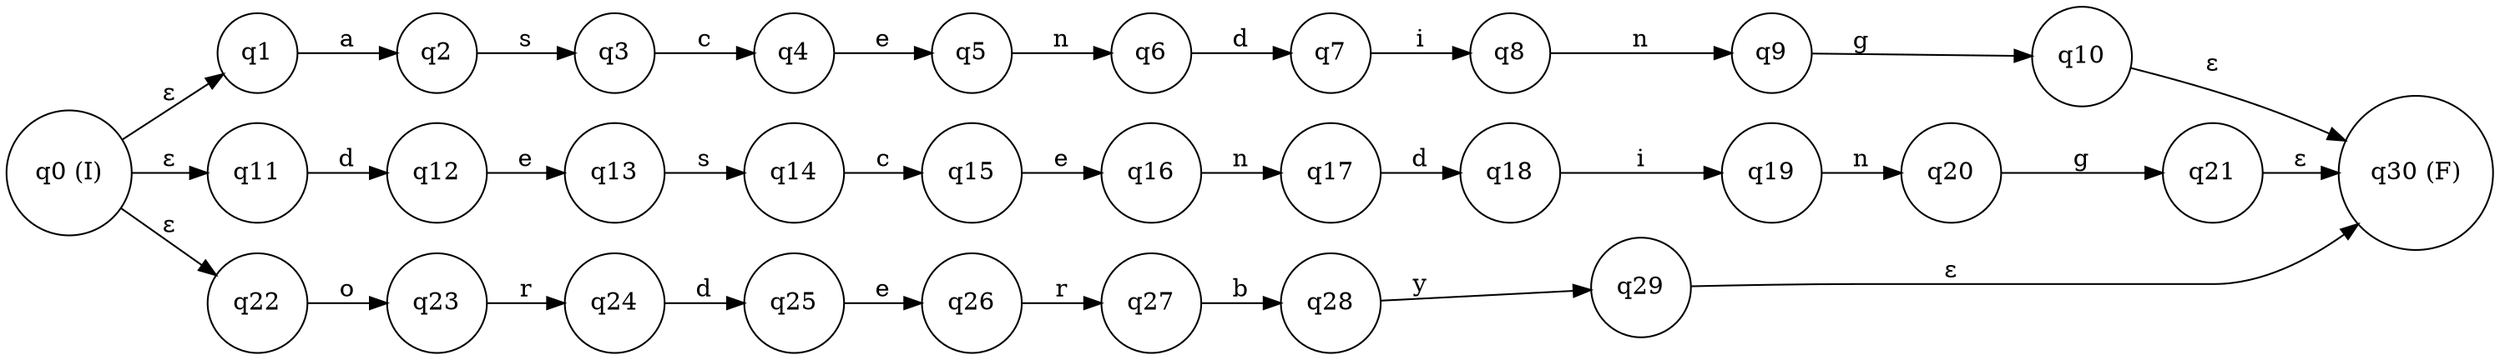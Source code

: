 digraph finite_state_machine {
rankdir=LR;
node [shape = circle];
q0 [label="q0 (I)"];
q1 [label="q1"];
q2 [label="q2"];
q3 [label="q3"];
q4 [label="q4"];
q5 [label="q5"];
q6 [label="q6"];
q7 [label="q7"];
q8 [label="q8"];
q9 [label="q9"];
q10 [label="q10"];
q11 [label="q11"];
q12 [label="q12"];
q13 [label="q13"];
q14 [label="q14"];
q15 [label="q15"];
q16 [label="q16"];
q17 [label="q17"];
q18 [label="q18"];
q19 [label="q19"];
q20 [label="q20"];
q21 [label="q21"];
q22 [label="q22"];
q23 [label="q23"];
q24 [label="q24"];
q25 [label="q25"];
q26 [label="q26"];
q27 [label="q27"];
q28 [label="q28"];
q29 [label="q29"];
q30 [label="q30 (F)"];
q0 -> q1 [label="ε"];
q1 -> q2 [label="a"];
q2 -> q3 [label="s"];
q3 -> q4 [label="c"];
q4 -> q5 [label="e"];
q5 -> q6 [label="n"];
q6 -> q7 [label="d"];
q7 -> q8 [label="i"];
q8 -> q9 [label="n"];
q9 -> q10 [label="g"];
q0 -> q11 [label="ε"];
q11 -> q12 [label="d"];
q12 -> q13 [label="e"];
q13 -> q14 [label="s"];
q14 -> q15 [label="c"];
q15 -> q16 [label="e"];
q16 -> q17 [label="n"];
q17 -> q18 [label="d"];
q18 -> q19 [label="i"];
q19 -> q20 [label="n"];
q20 -> q21 [label="g"];
q0 -> q22 [label="ε"];
q22 -> q23 [label="o"];
q23 -> q24 [label="r"];
q24 -> q25 [label="d"];
q25 -> q26 [label="e"];
q26 -> q27 [label="r"];
q27 -> q28 [label="b"];
q28 -> q29 [label="y"];
q10 -> q30 [label="ε"];
q21 -> q30 [label="ε"];
q29 -> q30 [label="ε"];
}